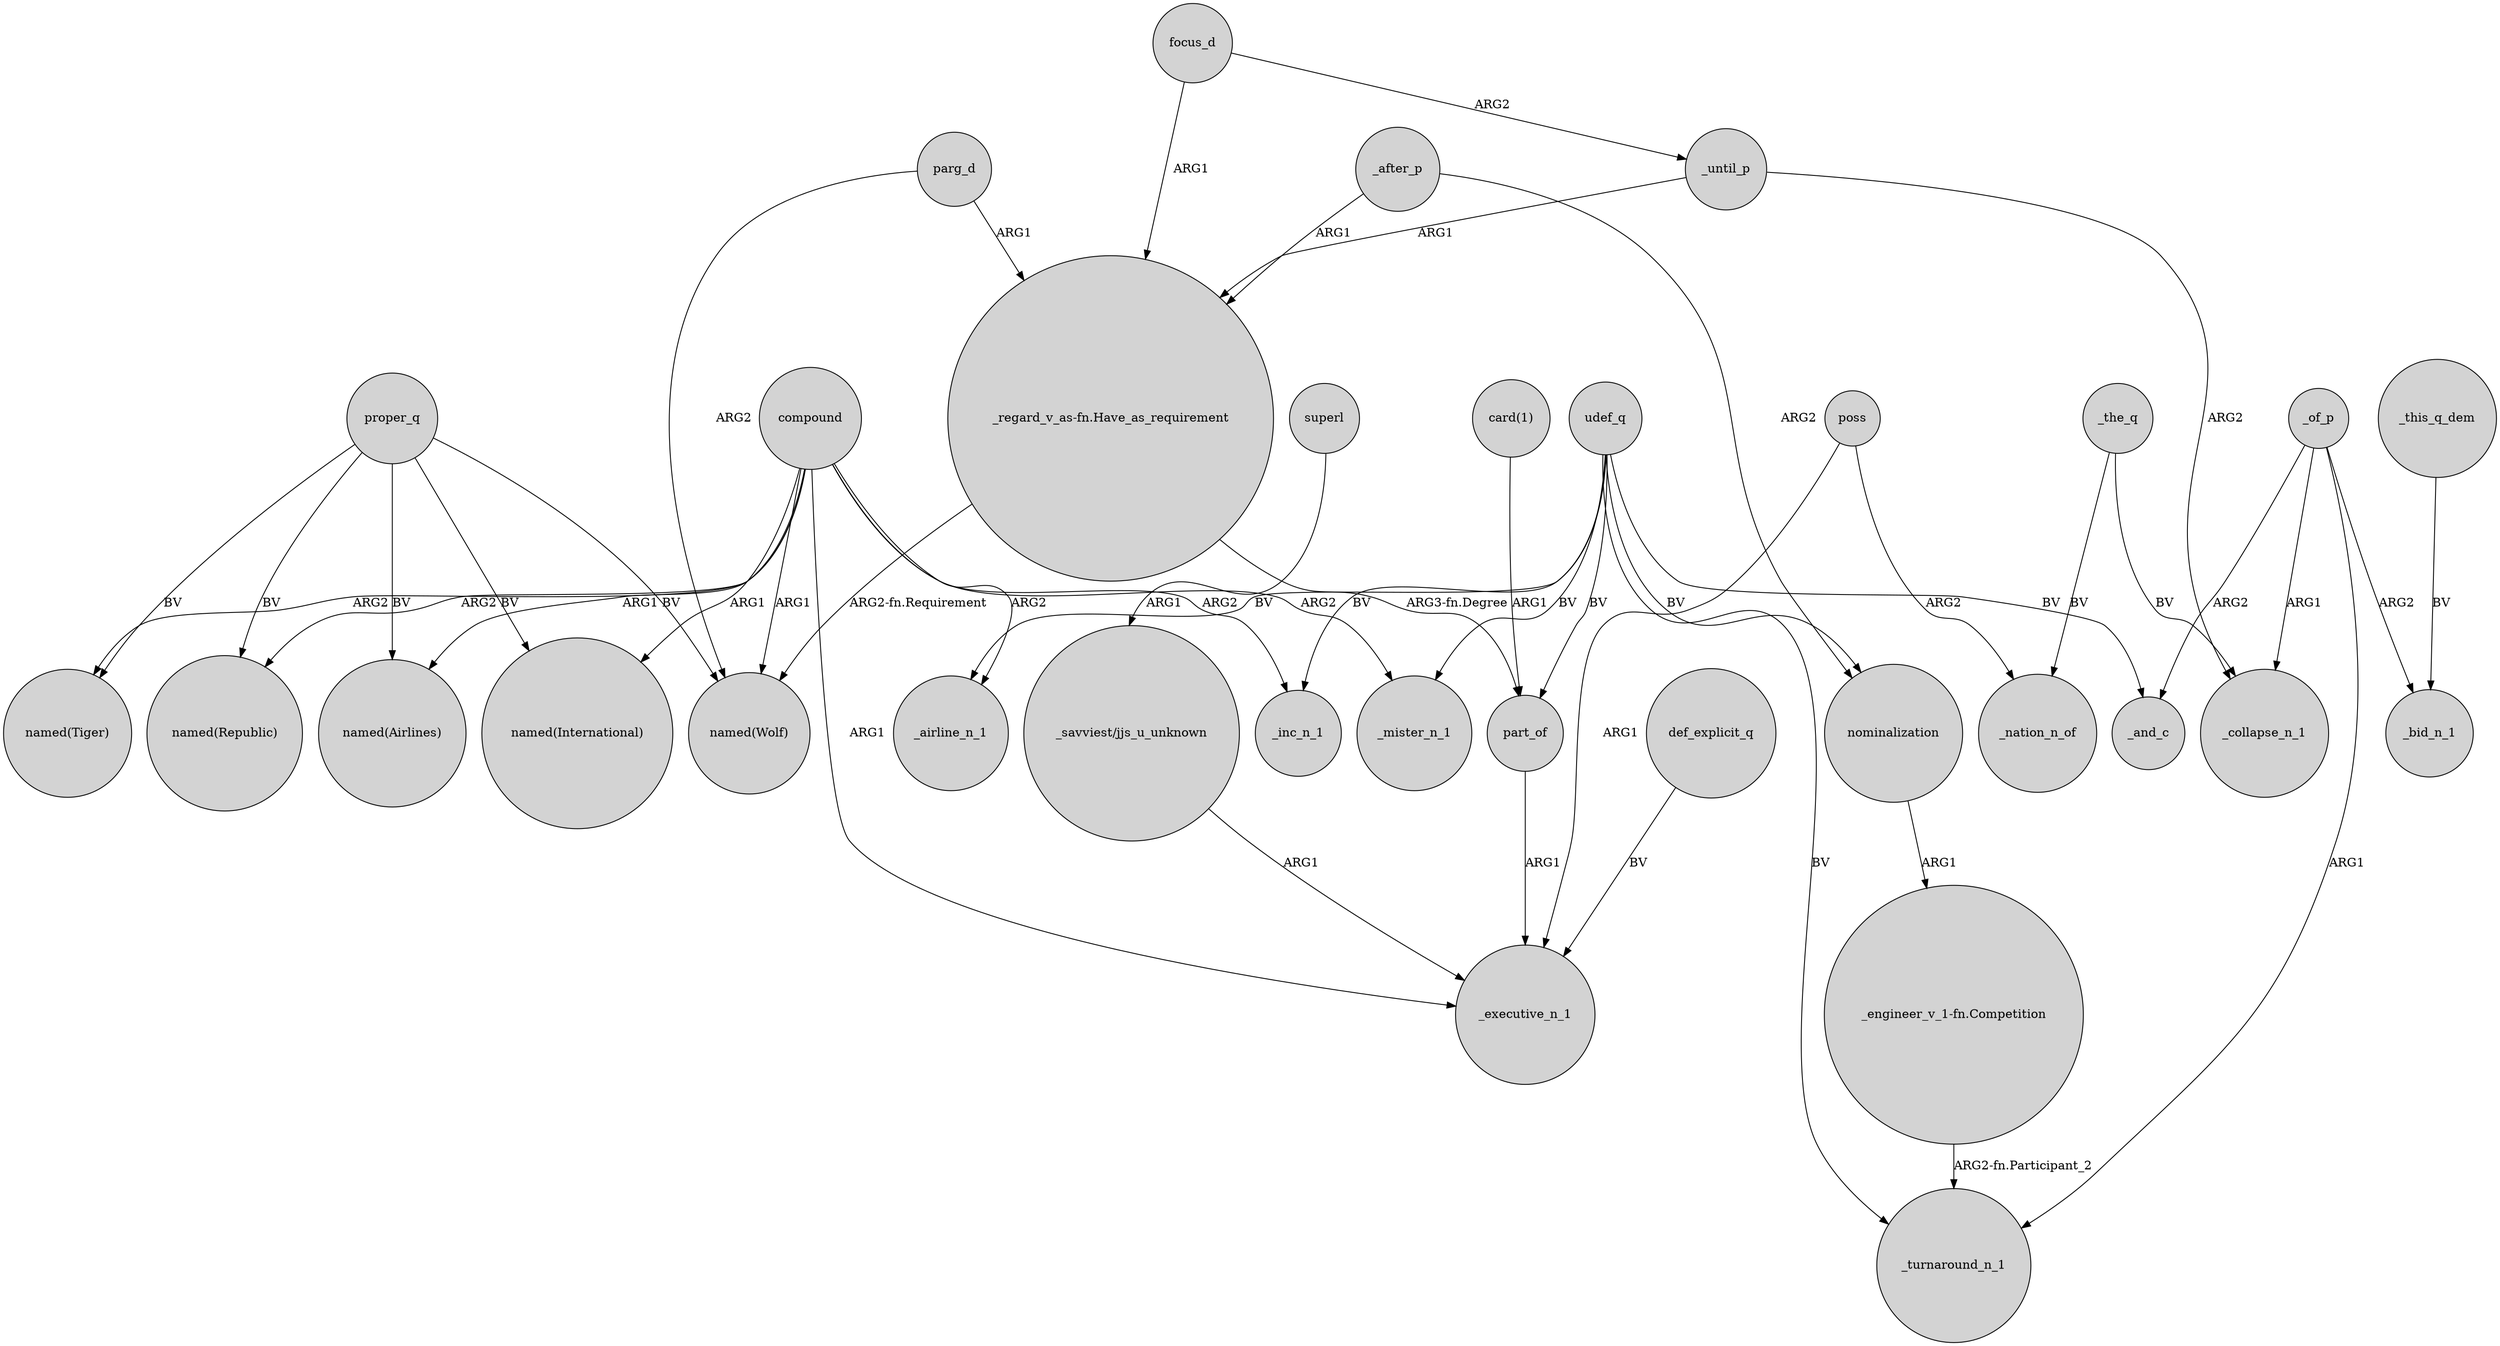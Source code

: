 digraph {
	node [shape=circle style=filled]
	compound -> "named(Airlines)" [label=ARG1]
	compound -> _mister_n_1 [label=ARG2]
	_of_p -> _and_c [label=ARG2]
	compound -> "named(Tiger)" [label=ARG2]
	_of_p -> _bid_n_1 [label=ARG2]
	_this_q_dem -> _bid_n_1 [label=BV]
	udef_q -> part_of [label=BV]
	_until_p -> _collapse_n_1 [label=ARG2]
	_the_q -> _nation_n_of [label=BV]
	udef_q -> _turnaround_n_1 [label=BV]
	_of_p -> _collapse_n_1 [label=ARG1]
	udef_q -> nominalization [label=BV]
	compound -> "named(International)" [label=ARG1]
	compound -> "named(Wolf)" [label=ARG1]
	"_regard_v_as-fn.Have_as_requirement" -> part_of [label="ARG3-fn.Degree"]
	udef_q -> _airline_n_1 [label=BV]
	udef_q -> _and_c [label=BV]
	udef_q -> _mister_n_1 [label=BV]
	def_explicit_q -> _executive_n_1 [label=BV]
	proper_q -> "named(Airlines)" [label=BV]
	focus_d -> "_regard_v_as-fn.Have_as_requirement" [label=ARG1]
	"card(1)" -> part_of [label=ARG1]
	proper_q -> "named(Tiger)" [label=BV]
	"_savviest/jjs_u_unknown" -> _executive_n_1 [label=ARG1]
	_after_p -> nominalization [label=ARG2]
	udef_q -> _inc_n_1 [label=BV]
	compound -> _airline_n_1 [label=ARG2]
	"_engineer_v_1-fn.Competition" -> _turnaround_n_1 [label="ARG2-fn.Participant_2"]
	compound -> _inc_n_1 [label=ARG2]
	nominalization -> "_engineer_v_1-fn.Competition" [label=ARG1]
	parg_d -> "named(Wolf)" [label=ARG2]
	proper_q -> "named(Wolf)" [label=BV]
	"_regard_v_as-fn.Have_as_requirement" -> "named(Wolf)" [label="ARG2-fn.Requirement"]
	proper_q -> "named(International)" [label=BV]
	poss -> _executive_n_1 [label=ARG1]
	focus_d -> _until_p [label=ARG2]
	poss -> _nation_n_of [label=ARG2]
	compound -> _executive_n_1 [label=ARG1]
	superl -> "_savviest/jjs_u_unknown" [label=ARG1]
	_after_p -> "_regard_v_as-fn.Have_as_requirement" [label=ARG1]
	_the_q -> _collapse_n_1 [label=BV]
	_until_p -> "_regard_v_as-fn.Have_as_requirement" [label=ARG1]
	parg_d -> "_regard_v_as-fn.Have_as_requirement" [label=ARG1]
	compound -> "named(Republic)" [label=ARG2]
	_of_p -> _turnaround_n_1 [label=ARG1]
	proper_q -> "named(Republic)" [label=BV]
	part_of -> _executive_n_1 [label=ARG1]
}

